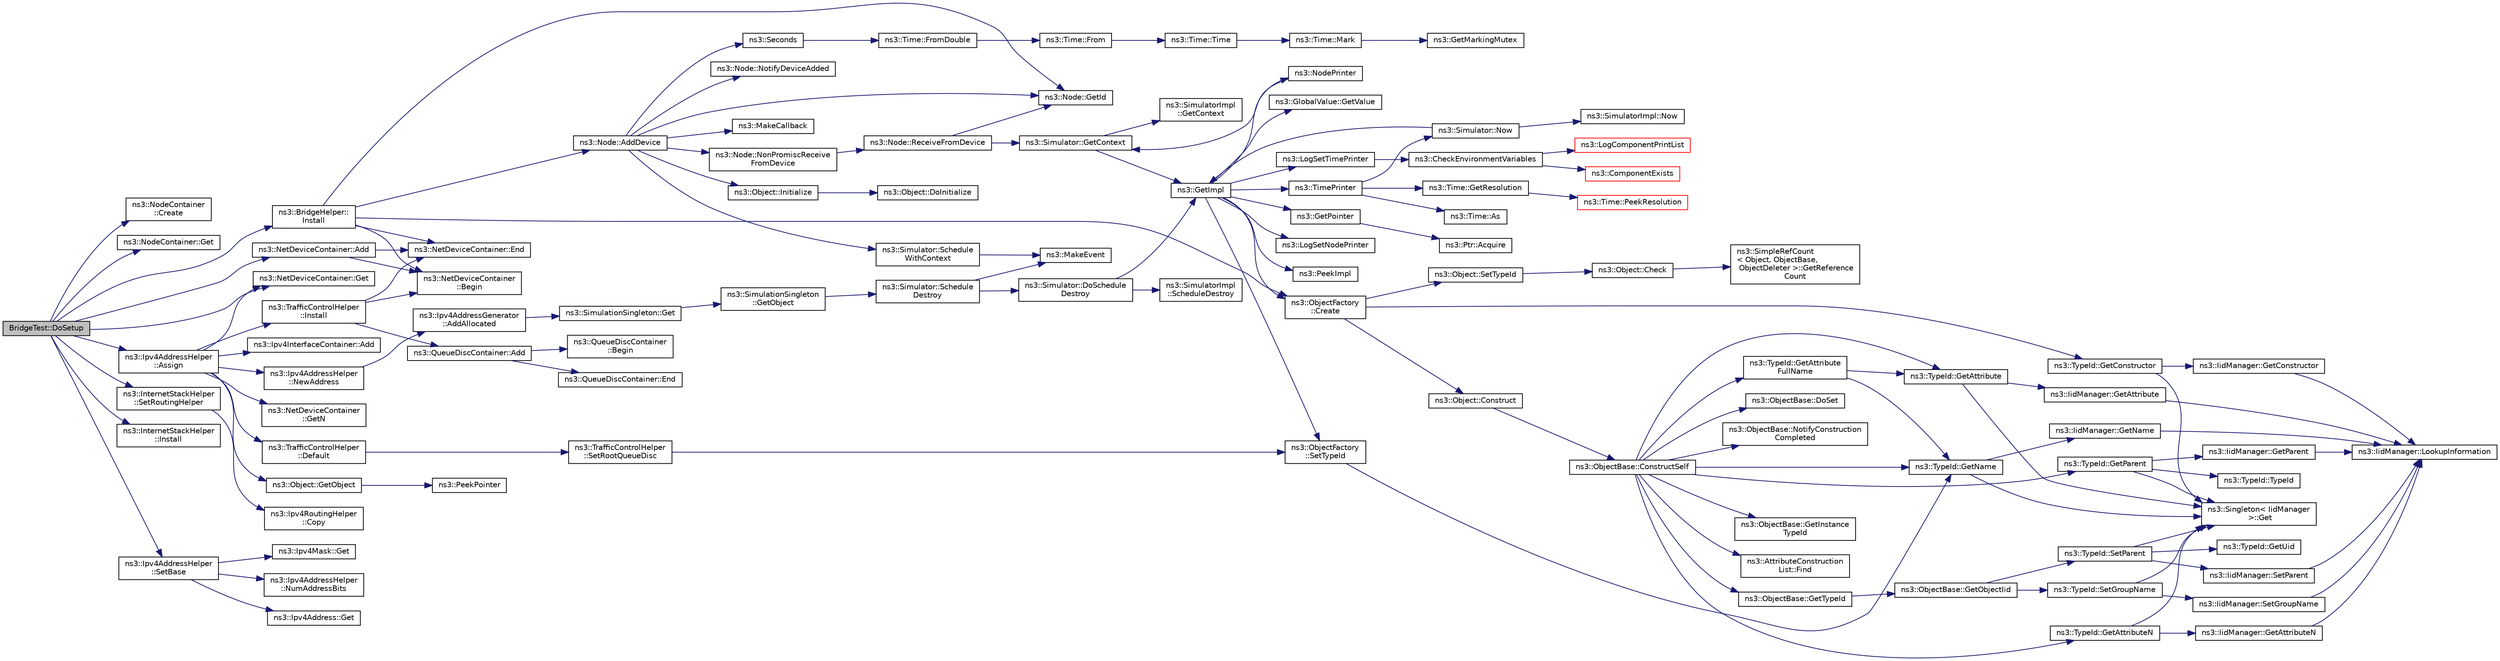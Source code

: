 digraph "BridgeTest::DoSetup"
{
  edge [fontname="Helvetica",fontsize="10",labelfontname="Helvetica",labelfontsize="10"];
  node [fontname="Helvetica",fontsize="10",shape=record];
  rankdir="LR";
  Node1 [label="BridgeTest::DoSetup",height=0.2,width=0.4,color="black", fillcolor="grey75", style="filled", fontcolor="black"];
  Node1 -> Node2 [color="midnightblue",fontsize="10",style="solid"];
  Node2 [label="ns3::NodeContainer\l::Create",height=0.2,width=0.4,color="black", fillcolor="white", style="filled",URL="$df/d97/classns3_1_1NodeContainer.html#a787f059e2813e8b951cc6914d11dfe69",tooltip="Create n nodes and append pointers to them to the end of this NodeContainer. "];
  Node1 -> Node3 [color="midnightblue",fontsize="10",style="solid"];
  Node3 [label="ns3::NodeContainer::Get",height=0.2,width=0.4,color="black", fillcolor="white", style="filled",URL="$df/d97/classns3_1_1NodeContainer.html#a9ed96e2ecc22e0f5a3d4842eb9bf90bf",tooltip="Get the Ptr<Node> stored in this container at a given index. "];
  Node1 -> Node4 [color="midnightblue",fontsize="10",style="solid"];
  Node4 [label="ns3::NetDeviceContainer::Add",height=0.2,width=0.4,color="black", fillcolor="white", style="filled",URL="$d9/d94/classns3_1_1NetDeviceContainer.html#a7ca8bc1d7ec00fd4fcc63869987fbda5",tooltip="Append the contents of another NetDeviceContainer to the end of this container. "];
  Node4 -> Node5 [color="midnightblue",fontsize="10",style="solid"];
  Node5 [label="ns3::NetDeviceContainer\l::Begin",height=0.2,width=0.4,color="black", fillcolor="white", style="filled",URL="$d9/d94/classns3_1_1NetDeviceContainer.html#ad5aac47677fe7277e232bdec5b48a8fc",tooltip="Get an iterator which refers to the first NetDevice in the container. "];
  Node4 -> Node6 [color="midnightblue",fontsize="10",style="solid"];
  Node6 [label="ns3::NetDeviceContainer::End",height=0.2,width=0.4,color="black", fillcolor="white", style="filled",URL="$d9/d94/classns3_1_1NetDeviceContainer.html#a8af596b06daf9613da60b4379861d770",tooltip="Get an iterator which indicates past-the-last NetDevice in the container. "];
  Node1 -> Node7 [color="midnightblue",fontsize="10",style="solid"];
  Node7 [label="ns3::NetDeviceContainer::Get",height=0.2,width=0.4,color="black", fillcolor="white", style="filled",URL="$d9/d94/classns3_1_1NetDeviceContainer.html#a677d62594b5c9d2dea155cc5045f4d0b",tooltip="Get the Ptr<NetDevice> stored in this container at a given index. "];
  Node1 -> Node8 [color="midnightblue",fontsize="10",style="solid"];
  Node8 [label="ns3::BridgeHelper::\lInstall",height=0.2,width=0.4,color="black", fillcolor="white", style="filled",URL="$d5/d19/classns3_1_1BridgeHelper.html#aba53f6381b7adda00d9163840b072fa6"];
  Node8 -> Node9 [color="midnightblue",fontsize="10",style="solid"];
  Node9 [label="ns3::Node::GetId",height=0.2,width=0.4,color="black", fillcolor="white", style="filled",URL="$dd/ded/classns3_1_1Node.html#aaf49b64a843565ce3812326313b370ac"];
  Node8 -> Node10 [color="midnightblue",fontsize="10",style="solid"];
  Node10 [label="ns3::ObjectFactory\l::Create",height=0.2,width=0.4,color="black", fillcolor="white", style="filled",URL="$d5/d0d/classns3_1_1ObjectFactory.html#a18152e93f0a6fe184ed7300cb31e9896"];
  Node10 -> Node11 [color="midnightblue",fontsize="10",style="solid"];
  Node11 [label="ns3::TypeId::GetConstructor",height=0.2,width=0.4,color="black", fillcolor="white", style="filled",URL="$d6/d11/classns3_1_1TypeId.html#ad9b0bc71ee7593a1ff23ff8d53938e95"];
  Node11 -> Node12 [color="midnightblue",fontsize="10",style="solid"];
  Node12 [label="ns3::Singleton\< IidManager\l \>::Get",height=0.2,width=0.4,color="black", fillcolor="white", style="filled",URL="$d8/d77/classns3_1_1Singleton.html#a80a2cd3c25a27ea72add7a9f7a141ffa"];
  Node11 -> Node13 [color="midnightblue",fontsize="10",style="solid"];
  Node13 [label="ns3::IidManager::GetConstructor",height=0.2,width=0.4,color="black", fillcolor="white", style="filled",URL="$d4/d1c/classns3_1_1IidManager.html#ab10b30abe7efc5456b7930aab8638280"];
  Node13 -> Node14 [color="midnightblue",fontsize="10",style="solid"];
  Node14 [label="ns3::IidManager::LookupInformation",height=0.2,width=0.4,color="black", fillcolor="white", style="filled",URL="$d4/d1c/classns3_1_1IidManager.html#a6b1f4ba2815dba27a377e8a8db2384cf"];
  Node10 -> Node15 [color="midnightblue",fontsize="10",style="solid"];
  Node15 [label="ns3::Object::SetTypeId",height=0.2,width=0.4,color="black", fillcolor="white", style="filled",URL="$d9/d77/classns3_1_1Object.html#a19b1ebd8ec8fe404845e665880a6c5ad"];
  Node15 -> Node16 [color="midnightblue",fontsize="10",style="solid"];
  Node16 [label="ns3::Object::Check",height=0.2,width=0.4,color="black", fillcolor="white", style="filled",URL="$d9/d77/classns3_1_1Object.html#a7e7f89fb0a81d0189cbcacee64b67e4e"];
  Node16 -> Node17 [color="midnightblue",fontsize="10",style="solid"];
  Node17 [label="ns3::SimpleRefCount\l\< Object, ObjectBase,\l ObjectDeleter \>::GetReference\lCount",height=0.2,width=0.4,color="black", fillcolor="white", style="filled",URL="$da/da1/classns3_1_1SimpleRefCount.html#a05378396c93bcc7d6bf78a9ee9ae9cca"];
  Node10 -> Node18 [color="midnightblue",fontsize="10",style="solid"];
  Node18 [label="ns3::Object::Construct",height=0.2,width=0.4,color="black", fillcolor="white", style="filled",URL="$d9/d77/classns3_1_1Object.html#a636e8411dc5228771f45c9b805d348fa"];
  Node18 -> Node19 [color="midnightblue",fontsize="10",style="solid"];
  Node19 [label="ns3::ObjectBase::ConstructSelf",height=0.2,width=0.4,color="black", fillcolor="white", style="filled",URL="$d2/dac/classns3_1_1ObjectBase.html#a5cda18dec6d0744cb652a3ed60056958"];
  Node19 -> Node20 [color="midnightblue",fontsize="10",style="solid"];
  Node20 [label="ns3::ObjectBase::GetInstance\lTypeId",height=0.2,width=0.4,color="black", fillcolor="white", style="filled",URL="$d2/dac/classns3_1_1ObjectBase.html#abe5b43a6f5b99a92a4c3122db31f06fb"];
  Node19 -> Node21 [color="midnightblue",fontsize="10",style="solid"];
  Node21 [label="ns3::TypeId::GetName",height=0.2,width=0.4,color="black", fillcolor="white", style="filled",URL="$d6/d11/classns3_1_1TypeId.html#aa3c41c79ae428b3cb396a9c6bb3ef314"];
  Node21 -> Node12 [color="midnightblue",fontsize="10",style="solid"];
  Node21 -> Node22 [color="midnightblue",fontsize="10",style="solid"];
  Node22 [label="ns3::IidManager::GetName",height=0.2,width=0.4,color="black", fillcolor="white", style="filled",URL="$d4/d1c/classns3_1_1IidManager.html#a5d68d0f0f44594dcdec239dbdb5bf53c"];
  Node22 -> Node14 [color="midnightblue",fontsize="10",style="solid"];
  Node19 -> Node23 [color="midnightblue",fontsize="10",style="solid"];
  Node23 [label="ns3::TypeId::GetAttributeN",height=0.2,width=0.4,color="black", fillcolor="white", style="filled",URL="$d6/d11/classns3_1_1TypeId.html#a679c4713f613126a51eb400b345302cb"];
  Node23 -> Node12 [color="midnightblue",fontsize="10",style="solid"];
  Node23 -> Node24 [color="midnightblue",fontsize="10",style="solid"];
  Node24 [label="ns3::IidManager::GetAttributeN",height=0.2,width=0.4,color="black", fillcolor="white", style="filled",URL="$d4/d1c/classns3_1_1IidManager.html#aecf79ed6edb63647774dbfe90cc4f1e2"];
  Node24 -> Node14 [color="midnightblue",fontsize="10",style="solid"];
  Node19 -> Node25 [color="midnightblue",fontsize="10",style="solid"];
  Node25 [label="ns3::TypeId::GetAttribute",height=0.2,width=0.4,color="black", fillcolor="white", style="filled",URL="$d6/d11/classns3_1_1TypeId.html#aa1b746e64e606f94cbedda7cf89788c2"];
  Node25 -> Node12 [color="midnightblue",fontsize="10",style="solid"];
  Node25 -> Node26 [color="midnightblue",fontsize="10",style="solid"];
  Node26 [label="ns3::IidManager::GetAttribute",height=0.2,width=0.4,color="black", fillcolor="white", style="filled",URL="$d4/d1c/classns3_1_1IidManager.html#ae511907e47b48166763e60c583a5a940"];
  Node26 -> Node14 [color="midnightblue",fontsize="10",style="solid"];
  Node19 -> Node27 [color="midnightblue",fontsize="10",style="solid"];
  Node27 [label="ns3::AttributeConstruction\lList::Find",height=0.2,width=0.4,color="black", fillcolor="white", style="filled",URL="$d3/df3/classns3_1_1AttributeConstructionList.html#a22de5cf3e1bcd9dc6c7748fc911811b4"];
  Node19 -> Node28 [color="midnightblue",fontsize="10",style="solid"];
  Node28 [label="ns3::ObjectBase::DoSet",height=0.2,width=0.4,color="black", fillcolor="white", style="filled",URL="$d2/dac/classns3_1_1ObjectBase.html#afe5f2f7b2fabc99aa33f9bb434e3b695"];
  Node19 -> Node29 [color="midnightblue",fontsize="10",style="solid"];
  Node29 [label="ns3::TypeId::GetAttribute\lFullName",height=0.2,width=0.4,color="black", fillcolor="white", style="filled",URL="$d6/d11/classns3_1_1TypeId.html#a1da5483f43630ea65952099fc39944a2"];
  Node29 -> Node25 [color="midnightblue",fontsize="10",style="solid"];
  Node29 -> Node21 [color="midnightblue",fontsize="10",style="solid"];
  Node19 -> Node30 [color="midnightblue",fontsize="10",style="solid"];
  Node30 [label="ns3::TypeId::GetParent",height=0.2,width=0.4,color="black", fillcolor="white", style="filled",URL="$d6/d11/classns3_1_1TypeId.html#ac51f28398d2ef1f9a7790047c43dd22c"];
  Node30 -> Node12 [color="midnightblue",fontsize="10",style="solid"];
  Node30 -> Node31 [color="midnightblue",fontsize="10",style="solid"];
  Node31 [label="ns3::IidManager::GetParent",height=0.2,width=0.4,color="black", fillcolor="white", style="filled",URL="$d4/d1c/classns3_1_1IidManager.html#a504f9d76281bd6149556b1d15e80231d"];
  Node31 -> Node14 [color="midnightblue",fontsize="10",style="solid"];
  Node30 -> Node32 [color="midnightblue",fontsize="10",style="solid"];
  Node32 [label="ns3::TypeId::TypeId",height=0.2,width=0.4,color="black", fillcolor="white", style="filled",URL="$d6/d11/classns3_1_1TypeId.html#ab76e26690f1af4f1cffa6a72245e8928"];
  Node19 -> Node33 [color="midnightblue",fontsize="10",style="solid"];
  Node33 [label="ns3::ObjectBase::GetTypeId",height=0.2,width=0.4,color="black", fillcolor="white", style="filled",URL="$d2/dac/classns3_1_1ObjectBase.html#a2b870298ebceaaeffc9d65e15c022eac"];
  Node33 -> Node34 [color="midnightblue",fontsize="10",style="solid"];
  Node34 [label="ns3::ObjectBase::GetObjectIid",height=0.2,width=0.4,color="black", fillcolor="white", style="filled",URL="$d2/dac/classns3_1_1ObjectBase.html#a4fcfd18844c60f163c5dce52456d111b"];
  Node34 -> Node35 [color="midnightblue",fontsize="10",style="solid"];
  Node35 [label="ns3::TypeId::SetParent",height=0.2,width=0.4,color="black", fillcolor="white", style="filled",URL="$d6/d11/classns3_1_1TypeId.html#abaaca67ab7d2471067e7c275df0f7309"];
  Node35 -> Node36 [color="midnightblue",fontsize="10",style="solid"];
  Node36 [label="ns3::TypeId::GetUid",height=0.2,width=0.4,color="black", fillcolor="white", style="filled",URL="$d6/d11/classns3_1_1TypeId.html#acd3e41de6340d06299f4fd63e2ed8da0"];
  Node35 -> Node12 [color="midnightblue",fontsize="10",style="solid"];
  Node35 -> Node37 [color="midnightblue",fontsize="10",style="solid"];
  Node37 [label="ns3::IidManager::SetParent",height=0.2,width=0.4,color="black", fillcolor="white", style="filled",URL="$d4/d1c/classns3_1_1IidManager.html#a4042931260554c907699367b6811426f"];
  Node37 -> Node14 [color="midnightblue",fontsize="10",style="solid"];
  Node34 -> Node38 [color="midnightblue",fontsize="10",style="solid"];
  Node38 [label="ns3::TypeId::SetGroupName",height=0.2,width=0.4,color="black", fillcolor="white", style="filled",URL="$d6/d11/classns3_1_1TypeId.html#a87ab97caba5bbbd080b4490576f8bb40"];
  Node38 -> Node12 [color="midnightblue",fontsize="10",style="solid"];
  Node38 -> Node39 [color="midnightblue",fontsize="10",style="solid"];
  Node39 [label="ns3::IidManager::SetGroupName",height=0.2,width=0.4,color="black", fillcolor="white", style="filled",URL="$d4/d1c/classns3_1_1IidManager.html#a3bc08ad1c8a26224153caacd2def37de"];
  Node39 -> Node14 [color="midnightblue",fontsize="10",style="solid"];
  Node19 -> Node40 [color="midnightblue",fontsize="10",style="solid"];
  Node40 [label="ns3::ObjectBase::NotifyConstruction\lCompleted",height=0.2,width=0.4,color="black", fillcolor="white", style="filled",URL="$d2/dac/classns3_1_1ObjectBase.html#aa349348317dbdb62a7ee1df89db1eb8b"];
  Node8 -> Node41 [color="midnightblue",fontsize="10",style="solid"];
  Node41 [label="ns3::Node::AddDevice",height=0.2,width=0.4,color="black", fillcolor="white", style="filled",URL="$dd/ded/classns3_1_1Node.html#a42ff83ee1d5d1649c770d3f5b62375de",tooltip="Associate a NetDevice to this node. "];
  Node41 -> Node42 [color="midnightblue",fontsize="10",style="solid"];
  Node42 [label="ns3::MakeCallback",height=0.2,width=0.4,color="black", fillcolor="white", style="filled",URL="$dd/de0/group__makecallbackmemptr.html#ga9376283685aa99d204048d6a4b7610a4"];
  Node41 -> Node43 [color="midnightblue",fontsize="10",style="solid"];
  Node43 [label="ns3::Node::NonPromiscReceive\lFromDevice",height=0.2,width=0.4,color="black", fillcolor="white", style="filled",URL="$dd/ded/classns3_1_1Node.html#a72ebf5bdc911879511f1e249d471f7e5",tooltip="Receive a packet from a device in non-promiscuous mode. "];
  Node43 -> Node44 [color="midnightblue",fontsize="10",style="solid"];
  Node44 [label="ns3::Node::ReceiveFromDevice",height=0.2,width=0.4,color="black", fillcolor="white", style="filled",URL="$dd/ded/classns3_1_1Node.html#a6cbe61c071c85bb3ba5d4843132cd119",tooltip="Receive a packet from a device. "];
  Node44 -> Node45 [color="midnightblue",fontsize="10",style="solid"];
  Node45 [label="ns3::Simulator::GetContext",height=0.2,width=0.4,color="black", fillcolor="white", style="filled",URL="$d7/deb/classns3_1_1Simulator.html#a8514b74ee2c42916b351b33c4a963bb0"];
  Node45 -> Node46 [color="midnightblue",fontsize="10",style="solid"];
  Node46 [label="ns3::GetImpl",height=0.2,width=0.4,color="black", fillcolor="white", style="filled",URL="$d4/d8b/group__simulator.html#ga42eb4eddad41528d4d99794a3dae3fd0",tooltip="Get the SimulatorImpl singleton. "];
  Node46 -> Node47 [color="midnightblue",fontsize="10",style="solid"];
  Node47 [label="ns3::PeekImpl",height=0.2,width=0.4,color="black", fillcolor="white", style="filled",URL="$d4/d8b/group__simulator.html#ga233c5c38de117e4e4a5a9cd168694792",tooltip="Get the static SimulatorImpl instance. "];
  Node46 -> Node48 [color="midnightblue",fontsize="10",style="solid"];
  Node48 [label="ns3::GlobalValue::GetValue",height=0.2,width=0.4,color="black", fillcolor="white", style="filled",URL="$dc/d02/classns3_1_1GlobalValue.html#aa33773cb952ba3c285a03ae2c4769b84"];
  Node46 -> Node49 [color="midnightblue",fontsize="10",style="solid"];
  Node49 [label="ns3::ObjectFactory\l::SetTypeId",height=0.2,width=0.4,color="black", fillcolor="white", style="filled",URL="$d5/d0d/classns3_1_1ObjectFactory.html#a77dcd099064038a1eb7a6b8251229ec3"];
  Node49 -> Node21 [color="midnightblue",fontsize="10",style="solid"];
  Node46 -> Node50 [color="midnightblue",fontsize="10",style="solid"];
  Node50 [label="ns3::GetPointer",height=0.2,width=0.4,color="black", fillcolor="white", style="filled",URL="$d7/d2e/namespacens3.html#ab4e173cdfd43d17c1a40d5348510a670"];
  Node50 -> Node51 [color="midnightblue",fontsize="10",style="solid"];
  Node51 [label="ns3::Ptr::Acquire",height=0.2,width=0.4,color="black", fillcolor="white", style="filled",URL="$dc/d90/classns3_1_1Ptr.html#a9579b15e8c42dcdff5869d9d987562fb"];
  Node46 -> Node10 [color="midnightblue",fontsize="10",style="solid"];
  Node46 -> Node52 [color="midnightblue",fontsize="10",style="solid"];
  Node52 [label="ns3::LogSetTimePrinter",height=0.2,width=0.4,color="black", fillcolor="white", style="filled",URL="$d7/d2e/namespacens3.html#acf6a1749b3febc5a6a5b2b8620138d80"];
  Node52 -> Node53 [color="midnightblue",fontsize="10",style="solid"];
  Node53 [label="ns3::CheckEnvironmentVariables",height=0.2,width=0.4,color="black", fillcolor="white", style="filled",URL="$d8/dff/group__logging.html#gacdc0bdeb2d8a90089d4fb09c4b8569ff"];
  Node53 -> Node54 [color="midnightblue",fontsize="10",style="solid"];
  Node54 [label="ns3::ComponentExists",height=0.2,width=0.4,color="red", fillcolor="white", style="filled",URL="$d8/dff/group__logging.html#gaadcc698770aae684c54dbd1ef4e4b37a"];
  Node53 -> Node55 [color="midnightblue",fontsize="10",style="solid"];
  Node55 [label="ns3::LogComponentPrintList",height=0.2,width=0.4,color="red", fillcolor="white", style="filled",URL="$d7/d2e/namespacens3.html#a5252703c3f8260fd6dc609f1b276e57c"];
  Node46 -> Node56 [color="midnightblue",fontsize="10",style="solid"];
  Node56 [label="ns3::TimePrinter",height=0.2,width=0.4,color="black", fillcolor="white", style="filled",URL="$d8/dff/group__logging.html#gaaad3642e8247a056cd83001d805b0812"];
  Node56 -> Node57 [color="midnightblue",fontsize="10",style="solid"];
  Node57 [label="ns3::Time::GetResolution",height=0.2,width=0.4,color="black", fillcolor="white", style="filled",URL="$dc/d04/classns3_1_1Time.html#a1444f0f08b5e19f031157609e32fcf98"];
  Node57 -> Node58 [color="midnightblue",fontsize="10",style="solid"];
  Node58 [label="ns3::Time::PeekResolution",height=0.2,width=0.4,color="red", fillcolor="white", style="filled",URL="$dc/d04/classns3_1_1Time.html#a963e53522278fcbdf1ab9f7adbd0f5d6"];
  Node56 -> Node59 [color="midnightblue",fontsize="10",style="solid"];
  Node59 [label="ns3::Simulator::Now",height=0.2,width=0.4,color="black", fillcolor="white", style="filled",URL="$d7/deb/classns3_1_1Simulator.html#ac3178fa975b419f7875e7105be122800"];
  Node59 -> Node46 [color="midnightblue",fontsize="10",style="solid"];
  Node59 -> Node60 [color="midnightblue",fontsize="10",style="solid"];
  Node60 [label="ns3::SimulatorImpl::Now",height=0.2,width=0.4,color="black", fillcolor="white", style="filled",URL="$d2/d19/classns3_1_1SimulatorImpl.html#aa516c50060846adc6fd316e83ef0797c"];
  Node56 -> Node61 [color="midnightblue",fontsize="10",style="solid"];
  Node61 [label="ns3::Time::As",height=0.2,width=0.4,color="black", fillcolor="white", style="filled",URL="$dc/d04/classns3_1_1Time.html#a0bb1110638ce9938248bd07865a328ab"];
  Node46 -> Node62 [color="midnightblue",fontsize="10",style="solid"];
  Node62 [label="ns3::LogSetNodePrinter",height=0.2,width=0.4,color="black", fillcolor="white", style="filled",URL="$d7/d2e/namespacens3.html#aa6e659ca357c8309352fa0f146793810"];
  Node46 -> Node63 [color="midnightblue",fontsize="10",style="solid"];
  Node63 [label="ns3::NodePrinter",height=0.2,width=0.4,color="black", fillcolor="white", style="filled",URL="$d8/dff/group__logging.html#gaaffbf70ff3766cd62b8bbd9b140d2a1b"];
  Node63 -> Node45 [color="midnightblue",fontsize="10",style="solid"];
  Node45 -> Node64 [color="midnightblue",fontsize="10",style="solid"];
  Node64 [label="ns3::SimulatorImpl\l::GetContext",height=0.2,width=0.4,color="black", fillcolor="white", style="filled",URL="$d2/d19/classns3_1_1SimulatorImpl.html#a8b66270c97766c0adb997e2535648557"];
  Node44 -> Node9 [color="midnightblue",fontsize="10",style="solid"];
  Node41 -> Node65 [color="midnightblue",fontsize="10",style="solid"];
  Node65 [label="ns3::Simulator::Schedule\lWithContext",height=0.2,width=0.4,color="black", fillcolor="white", style="filled",URL="$d7/deb/classns3_1_1Simulator.html#a86dbaef45a15a42365d7d2ae550449f6"];
  Node65 -> Node66 [color="midnightblue",fontsize="10",style="solid"];
  Node66 [label="ns3::MakeEvent",height=0.2,width=0.4,color="black", fillcolor="white", style="filled",URL="$d0/dac/group__makeeventfnptr.html#ga289a28a2497c18a9bd299e5e2014094b"];
  Node41 -> Node9 [color="midnightblue",fontsize="10",style="solid"];
  Node41 -> Node67 [color="midnightblue",fontsize="10",style="solid"];
  Node67 [label="ns3::Seconds",height=0.2,width=0.4,color="black", fillcolor="white", style="filled",URL="$d1/dec/group__timecivil.html#ga33c34b816f8ff6628e33d5c8e9713b9e"];
  Node67 -> Node68 [color="midnightblue",fontsize="10",style="solid"];
  Node68 [label="ns3::Time::FromDouble",height=0.2,width=0.4,color="black", fillcolor="white", style="filled",URL="$dc/d04/classns3_1_1Time.html#a60e845f4a74e62495b86356afe604cb4"];
  Node68 -> Node69 [color="midnightblue",fontsize="10",style="solid"];
  Node69 [label="ns3::Time::From",height=0.2,width=0.4,color="black", fillcolor="white", style="filled",URL="$dc/d04/classns3_1_1Time.html#a34e4acc13d0e08cc8cb9cd3b838b9baf"];
  Node69 -> Node70 [color="midnightblue",fontsize="10",style="solid"];
  Node70 [label="ns3::Time::Time",height=0.2,width=0.4,color="black", fillcolor="white", style="filled",URL="$dc/d04/classns3_1_1Time.html#a8a39dc1b8cbbd7fe6d940e492d1b925e"];
  Node70 -> Node71 [color="midnightblue",fontsize="10",style="solid"];
  Node71 [label="ns3::Time::Mark",height=0.2,width=0.4,color="black", fillcolor="white", style="filled",URL="$dc/d04/classns3_1_1Time.html#aa7eef2a1119c1c4855d99f1e83d44c54"];
  Node71 -> Node72 [color="midnightblue",fontsize="10",style="solid"];
  Node72 [label="ns3::GetMarkingMutex",height=0.2,width=0.4,color="black", fillcolor="white", style="filled",URL="$d7/d2e/namespacens3.html#ac4356aa982bd2ddb0f7ebbf94539919d"];
  Node41 -> Node73 [color="midnightblue",fontsize="10",style="solid"];
  Node73 [label="ns3::Object::Initialize",height=0.2,width=0.4,color="black", fillcolor="white", style="filled",URL="$d9/d77/classns3_1_1Object.html#af4411cb29971772fcd09203474a95078"];
  Node73 -> Node74 [color="midnightblue",fontsize="10",style="solid"];
  Node74 [label="ns3::Object::DoInitialize",height=0.2,width=0.4,color="black", fillcolor="white", style="filled",URL="$d9/d77/classns3_1_1Object.html#af8482a521433409fb5c7f749398c9dbe"];
  Node41 -> Node75 [color="midnightblue",fontsize="10",style="solid"];
  Node75 [label="ns3::Node::NotifyDeviceAdded",height=0.2,width=0.4,color="black", fillcolor="white", style="filled",URL="$dd/ded/classns3_1_1Node.html#ae85e535c650941f4f8ca6845a9f61e42",tooltip="Notifies all the DeviceAdditionListener about the new device added. "];
  Node8 -> Node5 [color="midnightblue",fontsize="10",style="solid"];
  Node8 -> Node6 [color="midnightblue",fontsize="10",style="solid"];
  Node1 -> Node76 [color="midnightblue",fontsize="10",style="solid"];
  Node76 [label="ns3::InternetStackHelper\l::SetRoutingHelper",height=0.2,width=0.4,color="black", fillcolor="white", style="filled",URL="$da/d33/classns3_1_1InternetStackHelper.html#a3e382c02df022dec79952a7eca8cd5ba"];
  Node76 -> Node77 [color="midnightblue",fontsize="10",style="solid"];
  Node77 [label="ns3::Ipv4RoutingHelper\l::Copy",height=0.2,width=0.4,color="black", fillcolor="white", style="filled",URL="$df/d4e/classns3_1_1Ipv4RoutingHelper.html#acf569a0ecf95d5b5186456f368eaa465",tooltip="virtual constructor "];
  Node1 -> Node78 [color="midnightblue",fontsize="10",style="solid"];
  Node78 [label="ns3::InternetStackHelper\l::Install",height=0.2,width=0.4,color="black", fillcolor="white", style="filled",URL="$da/d33/classns3_1_1InternetStackHelper.html#a6645b412f31283d2d9bc3d8a95cebbc0"];
  Node1 -> Node79 [color="midnightblue",fontsize="10",style="solid"];
  Node79 [label="ns3::Ipv4AddressHelper\l::SetBase",height=0.2,width=0.4,color="black", fillcolor="white", style="filled",URL="$d2/dae/classns3_1_1Ipv4AddressHelper.html#acf7b16dd25bac67e00f5e25f90a9a035",tooltip="Set the base network number, network mask and base address. "];
  Node79 -> Node80 [color="midnightblue",fontsize="10",style="solid"];
  Node80 [label="ns3::Ipv4Address::Get",height=0.2,width=0.4,color="black", fillcolor="white", style="filled",URL="$de/d55/classns3_1_1Ipv4Address.html#ae65810a69898982e927b83660d3bc4d8"];
  Node79 -> Node81 [color="midnightblue",fontsize="10",style="solid"];
  Node81 [label="ns3::Ipv4Mask::Get",height=0.2,width=0.4,color="black", fillcolor="white", style="filled",URL="$d5/df8/classns3_1_1Ipv4Mask.html#ac557d10d9807bbc022ed64e2b929b2db"];
  Node79 -> Node82 [color="midnightblue",fontsize="10",style="solid"];
  Node82 [label="ns3::Ipv4AddressHelper\l::NumAddressBits",height=0.2,width=0.4,color="black", fillcolor="white", style="filled",URL="$d2/dae/classns3_1_1Ipv4AddressHelper.html#a6da9d5543922d9b6c9bfe38934d5dfc4",tooltip="Returns the number of address bits (hostpart) for a given netmask. "];
  Node1 -> Node83 [color="midnightblue",fontsize="10",style="solid"];
  Node83 [label="ns3::Ipv4AddressHelper\l::Assign",height=0.2,width=0.4,color="black", fillcolor="white", style="filled",URL="$d2/dae/classns3_1_1Ipv4AddressHelper.html#af8e7f4a1a7e74c00014a1eac445a27af",tooltip="Assign IP addresses to the net devices specified in the container based on the current network prefix..."];
  Node83 -> Node84 [color="midnightblue",fontsize="10",style="solid"];
  Node84 [label="ns3::NetDeviceContainer\l::GetN",height=0.2,width=0.4,color="black", fillcolor="white", style="filled",URL="$d9/d94/classns3_1_1NetDeviceContainer.html#a74cafc212479bc38976bebd118e856b9",tooltip="Get the number of Ptr<NetDevice> stored in this container. "];
  Node83 -> Node7 [color="midnightblue",fontsize="10",style="solid"];
  Node83 -> Node85 [color="midnightblue",fontsize="10",style="solid"];
  Node85 [label="ns3::Object::GetObject",height=0.2,width=0.4,color="black", fillcolor="white", style="filled",URL="$d9/d77/classns3_1_1Object.html#a13e18c00017096c8381eb651d5bd0783"];
  Node85 -> Node86 [color="midnightblue",fontsize="10",style="solid"];
  Node86 [label="ns3::PeekPointer",height=0.2,width=0.4,color="black", fillcolor="white", style="filled",URL="$d7/d2e/namespacens3.html#af2a7557fe9afdd98d8f6f8f6e412cf5a"];
  Node83 -> Node87 [color="midnightblue",fontsize="10",style="solid"];
  Node87 [label="ns3::Ipv4AddressHelper\l::NewAddress",height=0.2,width=0.4,color="black", fillcolor="white", style="filled",URL="$d2/dae/classns3_1_1Ipv4AddressHelper.html#a9d6bc3cd8def204f9c253fce666b2edd",tooltip="Increment the IP address counter used to allocate IP addresses. "];
  Node87 -> Node88 [color="midnightblue",fontsize="10",style="solid"];
  Node88 [label="ns3::Ipv4AddressGenerator\l::AddAllocated",height=0.2,width=0.4,color="black", fillcolor="white", style="filled",URL="$d8/d41/classns3_1_1Ipv4AddressGenerator.html#aaf2a4f76afaf064183151f874019e2d6",tooltip="Add the Ipv4Address to the list of IPv4 entries. "];
  Node88 -> Node89 [color="midnightblue",fontsize="10",style="solid"];
  Node89 [label="ns3::SimulationSingleton::Get",height=0.2,width=0.4,color="black", fillcolor="white", style="filled",URL="$de/dc4/classns3_1_1SimulationSingleton.html#a35870bf2664aaa6e653ce99fb68fc8fc"];
  Node89 -> Node90 [color="midnightblue",fontsize="10",style="solid"];
  Node90 [label="ns3::SimulationSingleton\l::GetObject",height=0.2,width=0.4,color="black", fillcolor="white", style="filled",URL="$de/dc4/classns3_1_1SimulationSingleton.html#af2e92e3e42ce82eb842d904d4a47e31c"];
  Node90 -> Node91 [color="midnightblue",fontsize="10",style="solid"];
  Node91 [label="ns3::Simulator::Schedule\lDestroy",height=0.2,width=0.4,color="black", fillcolor="white", style="filled",URL="$d7/deb/classns3_1_1Simulator.html#a7e1c6479e6d0bd3f0eb3e005d6941302"];
  Node91 -> Node92 [color="midnightblue",fontsize="10",style="solid"];
  Node92 [label="ns3::Simulator::DoSchedule\lDestroy",height=0.2,width=0.4,color="black", fillcolor="white", style="filled",URL="$d7/deb/classns3_1_1Simulator.html#a00139c9c4e854aca72063485518c0d52"];
  Node92 -> Node46 [color="midnightblue",fontsize="10",style="solid"];
  Node92 -> Node93 [color="midnightblue",fontsize="10",style="solid"];
  Node93 [label="ns3::SimulatorImpl\l::ScheduleDestroy",height=0.2,width=0.4,color="black", fillcolor="white", style="filled",URL="$d2/d19/classns3_1_1SimulatorImpl.html#a04f4a00ed04886ed0b9982038c3ed5f9"];
  Node91 -> Node66 [color="midnightblue",fontsize="10",style="solid"];
  Node83 -> Node94 [color="midnightblue",fontsize="10",style="solid"];
  Node94 [label="ns3::Ipv4InterfaceContainer::Add",height=0.2,width=0.4,color="black", fillcolor="white", style="filled",URL="$d6/d02/classns3_1_1Ipv4InterfaceContainer.html#ae5e7881307c8d49c7606669ded6ac3d6"];
  Node83 -> Node95 [color="midnightblue",fontsize="10",style="solid"];
  Node95 [label="ns3::TrafficControlHelper\l::Default",height=0.2,width=0.4,color="black", fillcolor="white", style="filled",URL="$d7/df9/classns3_1_1TrafficControlHelper.html#afa16cd2a1209beb1c18fa5e8153ba8b8"];
  Node95 -> Node96 [color="midnightblue",fontsize="10",style="solid"];
  Node96 [label="ns3::TrafficControlHelper\l::SetRootQueueDisc",height=0.2,width=0.4,color="black", fillcolor="white", style="filled",URL="$d7/df9/classns3_1_1TrafficControlHelper.html#a8588aac7a08e4dc4e7bb10fa7b9e25c8"];
  Node96 -> Node49 [color="midnightblue",fontsize="10",style="solid"];
  Node83 -> Node97 [color="midnightblue",fontsize="10",style="solid"];
  Node97 [label="ns3::TrafficControlHelper\l::Install",height=0.2,width=0.4,color="black", fillcolor="white", style="filled",URL="$d7/df9/classns3_1_1TrafficControlHelper.html#a0aa6a8e2fbb1c196589e16f48c99f0b9"];
  Node97 -> Node5 [color="midnightblue",fontsize="10",style="solid"];
  Node97 -> Node6 [color="midnightblue",fontsize="10",style="solid"];
  Node97 -> Node98 [color="midnightblue",fontsize="10",style="solid"];
  Node98 [label="ns3::QueueDiscContainer::Add",height=0.2,width=0.4,color="black", fillcolor="white", style="filled",URL="$da/dfe/classns3_1_1QueueDiscContainer.html#a0520ac277a87beaeda5608dd8bfd37a4",tooltip="Append the contents of another QueueDiscContainer to the end of this container. "];
  Node98 -> Node99 [color="midnightblue",fontsize="10",style="solid"];
  Node99 [label="ns3::QueueDiscContainer\l::Begin",height=0.2,width=0.4,color="black", fillcolor="white", style="filled",URL="$da/dfe/classns3_1_1QueueDiscContainer.html#a67517618d43724e04a2cd3c710934014",tooltip="Get a const iterator which refers to the first QueueDisc in the container. "];
  Node98 -> Node100 [color="midnightblue",fontsize="10",style="solid"];
  Node100 [label="ns3::QueueDiscContainer::End",height=0.2,width=0.4,color="black", fillcolor="white", style="filled",URL="$da/dfe/classns3_1_1QueueDiscContainer.html#a8b4c3b14d4890bb5fb0e4597e6bf1135",tooltip="Get a const iterator which indicates past-the-last QueueDisc in the container. "];
}
